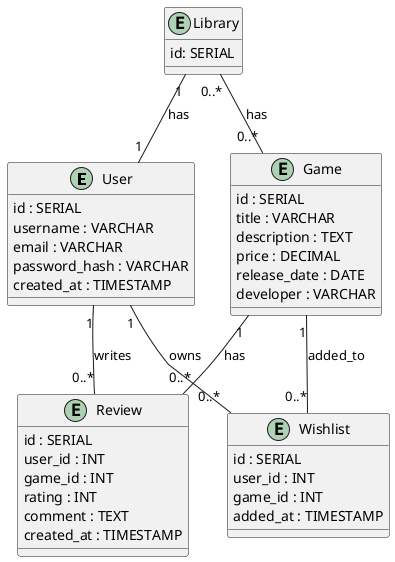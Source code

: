 = Domain Model Diagram
:plantuml:

[plantuml, domain-model, png]
----
@startuml

entity User {
  id : SERIAL
  username : VARCHAR
  email : VARCHAR
  password_hash : VARCHAR
  created_at : TIMESTAMP
}

entity Library {
    id: SERIAL

}

entity Game {
  id : SERIAL
  title : VARCHAR
  description : TEXT
  price : DECIMAL
  release_date : DATE
  developer : VARCHAR
}

entity Review {
  id : SERIAL
  user_id : INT
  game_id : INT
  rating : INT
  comment : TEXT
  created_at : TIMESTAMP
}

entity Wishlist {
  id : SERIAL
  user_id : INT
  game_id : INT
  added_at : TIMESTAMP
}

' Relationships with 1..* notation
Library "1" -- "1" User : has
Library "0..*" -- "0..*" Game : has
User "1" -- "0..*" Review : writes
Game "1" -- "0..*" Review : has

User "1" -- "0..*" Wishlist : owns
Game "1" -- "0..*" Wishlist : added_to

@enduml
----
